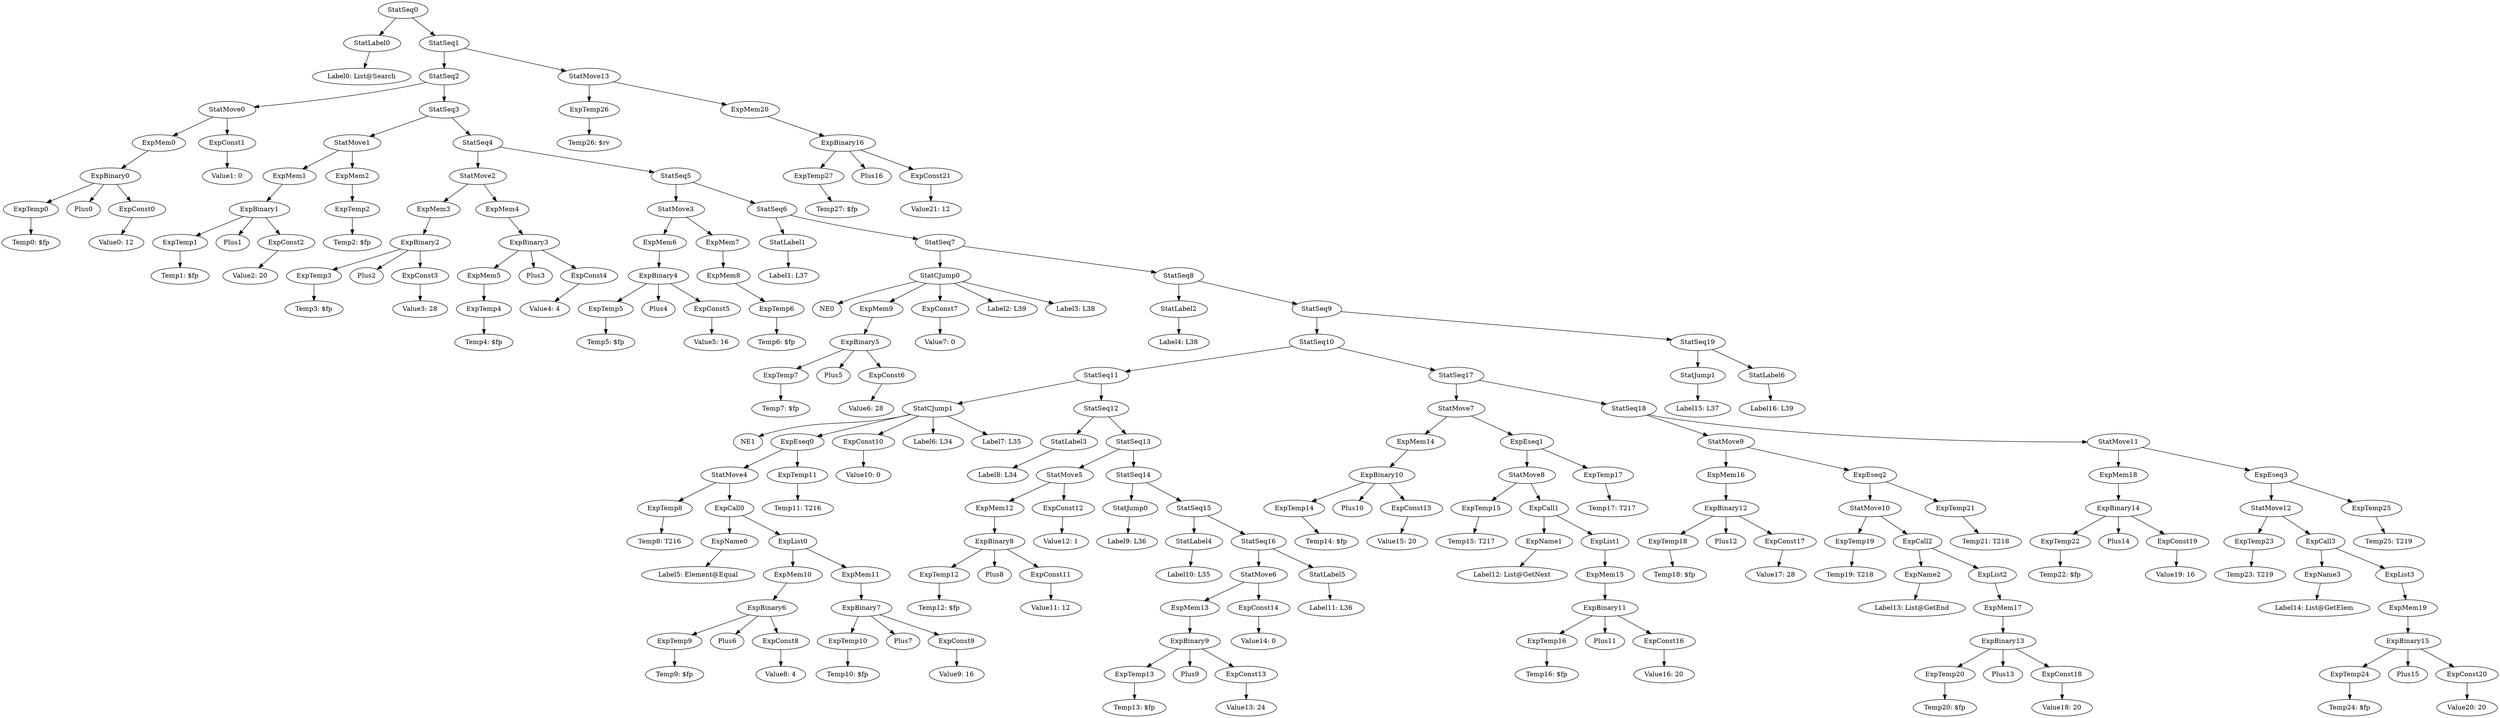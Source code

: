 digraph {
	ordering = out;
	ExpMem20 -> ExpBinary16;
	ExpConst21 -> "Value21: 12";
	ExpBinary16 -> ExpTemp27;
	ExpBinary16 -> Plus16;
	ExpBinary16 -> ExpConst21;
	ExpTemp27 -> "Temp27: $fp";
	ExpTemp26 -> "Temp26: $rv";
	StatSeq19 -> StatJump1;
	StatSeq19 -> StatLabel6;
	StatSeq9 -> StatSeq10;
	StatSeq9 -> StatSeq19;
	ExpTemp25 -> "Temp25: T219";
	ExpEseq3 -> StatMove12;
	ExpEseq3 -> ExpTemp25;
	ExpList3 -> ExpMem19;
	ExpConst20 -> "Value20: 20";
	ExpTemp24 -> "Temp24: $fp";
	ExpName3 -> "Label14: List@GetElem";
	ExpMem18 -> ExpBinary14;
	StatSeq18 -> StatMove9;
	StatSeq18 -> StatMove11;
	ExpTemp21 -> "Temp21: T218";
	ExpTemp22 -> "Temp22: $fp";
	ExpList2 -> ExpMem17;
	ExpMem17 -> ExpBinary13;
	ExpBinary15 -> ExpTemp24;
	ExpBinary15 -> Plus15;
	ExpBinary15 -> ExpConst20;
	ExpCall2 -> ExpName2;
	ExpCall2 -> ExpList2;
	ExpName2 -> "Label13: List@GetEnd";
	StatMove10 -> ExpTemp19;
	StatMove10 -> ExpCall2;
	StatMove9 -> ExpMem16;
	StatMove9 -> ExpEseq2;
	ExpConst17 -> "Value17: 28";
	ExpConst18 -> "Value18: 20";
	ExpBinary12 -> ExpTemp18;
	ExpBinary12 -> Plus12;
	ExpBinary12 -> ExpConst17;
	ExpTemp18 -> "Temp18: $fp";
	ExpEseq1 -> StatMove8;
	ExpEseq1 -> ExpTemp17;
	ExpConst16 -> "Value16: 20";
	ExpTemp16 -> "Temp16: $fp";
	ExpCall1 -> ExpName1;
	ExpCall1 -> ExpList1;
	ExpBinary5 -> ExpTemp7;
	ExpBinary5 -> Plus5;
	ExpBinary5 -> ExpConst6;
	StatSeq11 -> StatCJump1;
	StatSeq11 -> StatSeq12;
	ExpTemp6 -> "Temp6: $fp";
	ExpMem19 -> ExpBinary15;
	StatMove6 -> ExpMem13;
	StatMove6 -> ExpConst14;
	StatMove3 -> ExpMem6;
	StatMove3 -> ExpMem7;
	ExpMem6 -> ExpBinary4;
	ExpConst0 -> "Value0: 12";
	ExpConst4 -> "Value4: 4";
	ExpConst2 -> "Value2: 20";
	ExpTemp7 -> "Temp7: $fp";
	ExpTemp0 -> "Temp0: $fp";
	ExpConst6 -> "Value6: 28";
	ExpMem1 -> ExpBinary1;
	ExpConst1 -> "Value1: 0";
	StatCJump0 -> NE0;
	StatCJump0 -> ExpMem9;
	StatCJump0 -> ExpConst7;
	StatCJump0 -> "Label2: L39";
	StatCJump0 -> "Label3: L38";
	ExpList0 -> ExpMem10;
	ExpList0 -> ExpMem11;
	ExpBinary14 -> ExpTemp22;
	ExpBinary14 -> Plus14;
	ExpBinary14 -> ExpConst19;
	StatSeq5 -> StatMove3;
	StatSeq5 -> StatSeq6;
	StatLabel4 -> "Label10: L35";
	ExpMem5 -> ExpTemp4;
	ExpTemp19 -> "Temp19: T218";
	StatSeq17 -> StatMove7;
	StatSeq17 -> StatSeq18;
	StatLabel0 -> "Label0: List@Search";
	ExpBinary2 -> ExpTemp3;
	ExpBinary2 -> Plus2;
	ExpBinary2 -> ExpConst3;
	StatMove1 -> ExpMem1;
	StatMove1 -> ExpMem2;
	ExpTemp23 -> "Temp23: T219";
	ExpTemp17 -> "Temp17: T217";
	ExpMem9 -> ExpBinary5;
	StatSeq13 -> StatMove5;
	StatSeq13 -> StatSeq14;
	ExpMem13 -> ExpBinary9;
	StatSeq2 -> StatMove0;
	StatSeq2 -> StatSeq3;
	ExpMem0 -> ExpBinary0;
	ExpMem3 -> ExpBinary2;
	ExpTemp5 -> "Temp5: $fp";
	ExpTemp4 -> "Temp4: $fp";
	StatLabel5 -> "Label11: L36";
	ExpEseq2 -> StatMove10;
	ExpEseq2 -> ExpTemp21;
	ExpList1 -> ExpMem15;
	ExpBinary4 -> ExpTemp5;
	ExpBinary4 -> Plus4;
	ExpBinary4 -> ExpConst5;
	ExpTemp1 -> "Temp1: $fp";
	ExpConst5 -> "Value5: 16";
	StatSeq0 -> StatLabel0;
	StatSeq0 -> StatSeq1;
	StatSeq6 -> StatLabel1;
	StatSeq6 -> StatSeq7;
	ExpTemp3 -> "Temp3: $fp";
	StatSeq8 -> StatLabel2;
	StatSeq8 -> StatSeq9;
	StatLabel3 -> "Label8: L34";
	ExpBinary3 -> ExpMem5;
	ExpBinary3 -> Plus3;
	ExpBinary3 -> ExpConst4;
	ExpMem7 -> ExpMem8;
	StatSeq3 -> StatMove1;
	StatSeq3 -> StatSeq4;
	StatSeq15 -> StatLabel4;
	StatSeq15 -> StatSeq16;
	ExpConst15 -> "Value15: 20";
	StatLabel1 -> "Label1: L37";
	StatJump1 -> "Label15: L37";
	StatSeq4 -> StatMove2;
	StatSeq4 -> StatSeq5;
	StatSeq1 -> StatSeq2;
	StatSeq1 -> StatMove13;
	ExpMem2 -> ExpTemp2;
	StatLabel6 -> "Label16: L39";
	ExpTemp12 -> "Temp12: $fp";
	StatMove0 -> ExpMem0;
	StatMove0 -> ExpConst1;
	StatMove8 -> ExpTemp15;
	StatMove8 -> ExpCall1;
	ExpBinary11 -> ExpTemp16;
	ExpBinary11 -> Plus11;
	ExpBinary11 -> ExpConst16;
	ExpMem4 -> ExpBinary3;
	ExpBinary0 -> ExpTemp0;
	ExpBinary0 -> Plus0;
	ExpBinary0 -> ExpConst0;
	ExpConst7 -> "Value7: 0";
	ExpConst3 -> "Value3: 28";
	ExpTemp2 -> "Temp2: $fp";
	ExpBinary13 -> ExpTemp20;
	ExpBinary13 -> Plus13;
	ExpBinary13 -> ExpConst18;
	StatMove2 -> ExpMem3;
	StatMove2 -> ExpMem4;
	ExpMem8 -> ExpTemp6;
	ExpCall3 -> ExpName3;
	ExpCall3 -> ExpList3;
	StatCJump1 -> NE1;
	StatCJump1 -> ExpEseq0;
	StatCJump1 -> ExpConst10;
	StatCJump1 -> "Label6: L34";
	StatCJump1 -> "Label7: L35";
	ExpMem15 -> ExpBinary11;
	ExpTemp8 -> "Temp8: T216";
	ExpConst12 -> "Value12: 1";
	ExpConst9 -> "Value9: 16";
	StatMove5 -> ExpMem12;
	StatMove5 -> ExpConst12;
	StatLabel2 -> "Label4: L38";
	StatMove4 -> ExpTemp8;
	StatMove4 -> ExpCall0;
	ExpBinary1 -> ExpTemp1;
	ExpBinary1 -> Plus1;
	ExpBinary1 -> ExpConst2;
	ExpConst10 -> "Value10: 0";
	ExpTemp20 -> "Temp20: $fp";
	ExpConst8 -> "Value8: 4";
	ExpName0 -> "Label5: Element@Equal";
	ExpMem14 -> ExpBinary10;
	ExpCall0 -> ExpName0;
	ExpCall0 -> ExpList0;
	ExpTemp9 -> "Temp9: $fp";
	ExpBinary7 -> ExpTemp10;
	ExpBinary7 -> Plus7;
	ExpBinary7 -> ExpConst9;
	ExpBinary9 -> ExpTemp13;
	ExpBinary9 -> Plus9;
	ExpBinary9 -> ExpConst13;
	ExpMem16 -> ExpBinary12;
	ExpBinary6 -> ExpTemp9;
	ExpBinary6 -> Plus6;
	ExpBinary6 -> ExpConst8;
	ExpMem10 -> ExpBinary6;
	ExpTemp10 -> "Temp10: $fp";
	StatMove11 -> ExpMem18;
	StatMove11 -> ExpEseq3;
	ExpMem11 -> ExpBinary7;
	ExpTemp11 -> "Temp11: T216";
	ExpEseq0 -> StatMove4;
	ExpEseq0 -> ExpTemp11;
	StatSeq12 -> StatLabel3;
	StatSeq12 -> StatSeq13;
	ExpBinary8 -> ExpTemp12;
	ExpBinary8 -> Plus8;
	ExpBinary8 -> ExpConst11;
	ExpConst11 -> "Value11: 12";
	ExpMem12 -> ExpBinary8;
	StatJump0 -> "Label9: L36";
	StatSeq14 -> StatJump0;
	StatSeq14 -> StatSeq15;
	StatMove13 -> ExpTemp26;
	StatMove13 -> ExpMem20;
	StatSeq10 -> StatSeq11;
	StatSeq10 -> StatSeq17;
	ExpTemp15 -> "Temp15: T217";
	ExpName1 -> "Label12: List@GetNext";
	ExpTemp13 -> "Temp13: $fp";
	ExpConst13 -> "Value13: 24";
	ExpConst14 -> "Value14: 0";
	StatSeq7 -> StatCJump0;
	StatSeq7 -> StatSeq8;
	StatSeq16 -> StatMove6;
	StatSeq16 -> StatLabel5;
	StatMove12 -> ExpTemp23;
	StatMove12 -> ExpCall3;
	ExpConst19 -> "Value19: 16";
	ExpTemp14 -> "Temp14: $fp";
	ExpBinary10 -> ExpTemp14;
	ExpBinary10 -> Plus10;
	ExpBinary10 -> ExpConst15;
	StatMove7 -> ExpMem14;
	StatMove7 -> ExpEseq1;
}

